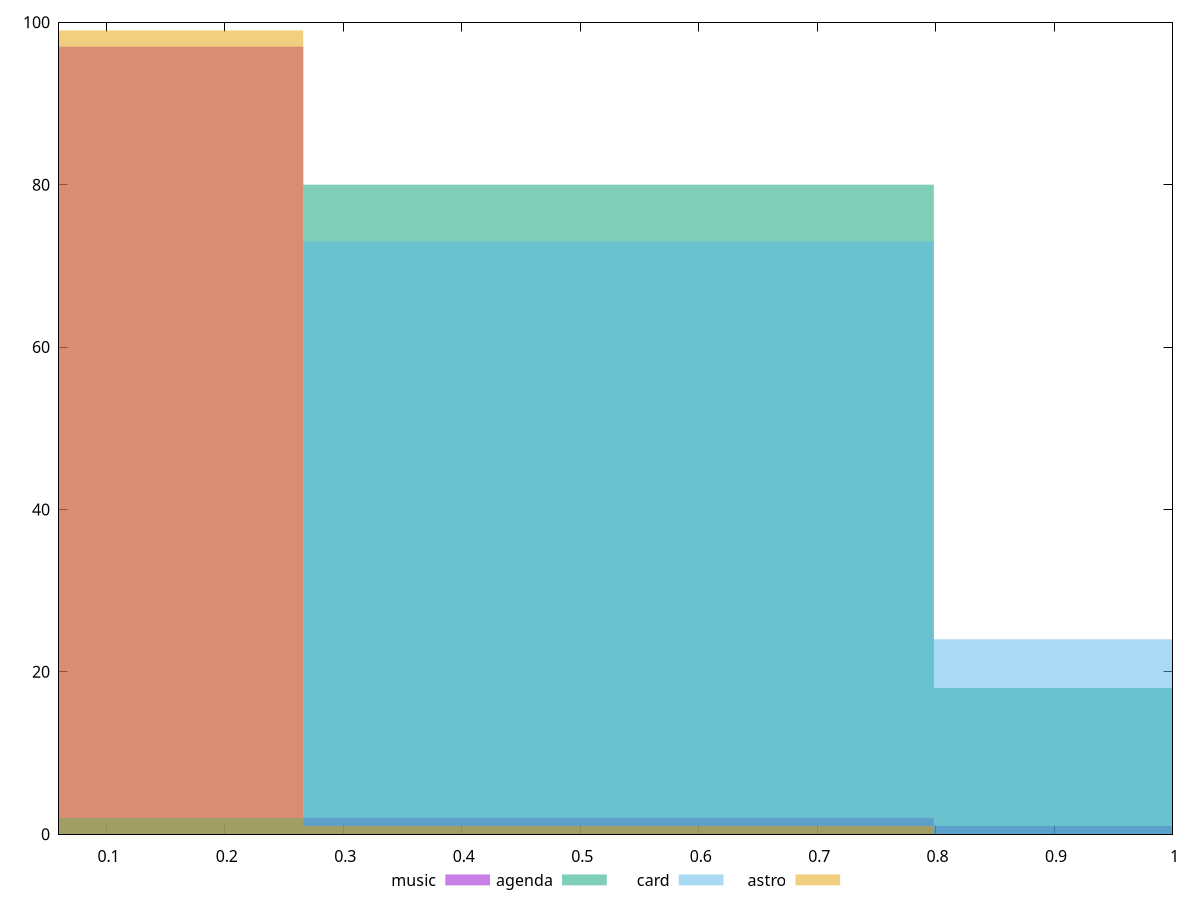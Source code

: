 reset

$music <<EOF
0 97
0.5323573449012525 2
1.064714689802505 1
EOF

$agenda <<EOF
0.5323573449012525 80
0 2
1.064714689802505 18
EOF

$card <<EOF
0.5323573449012525 73
0 2
1.064714689802505 24
EOF

$astro <<EOF
0.5323573449012525 1
0 99
EOF

set key outside below
set boxwidth 0.5323573449012525
set xrange [0.06:1]
set yrange [0:100]
set trange [0:100]
set style fill transparent solid 0.5 noborder
set terminal svg size 640, 520 enhanced background rgb 'white'
set output "report/report_00029_2021-02-24T13-36-40.390Z/unused-javascript/comparison/histogram/all_score.svg"

plot $music title "music" with boxes, \
     $agenda title "agenda" with boxes, \
     $card title "card" with boxes, \
     $astro title "astro" with boxes

reset
